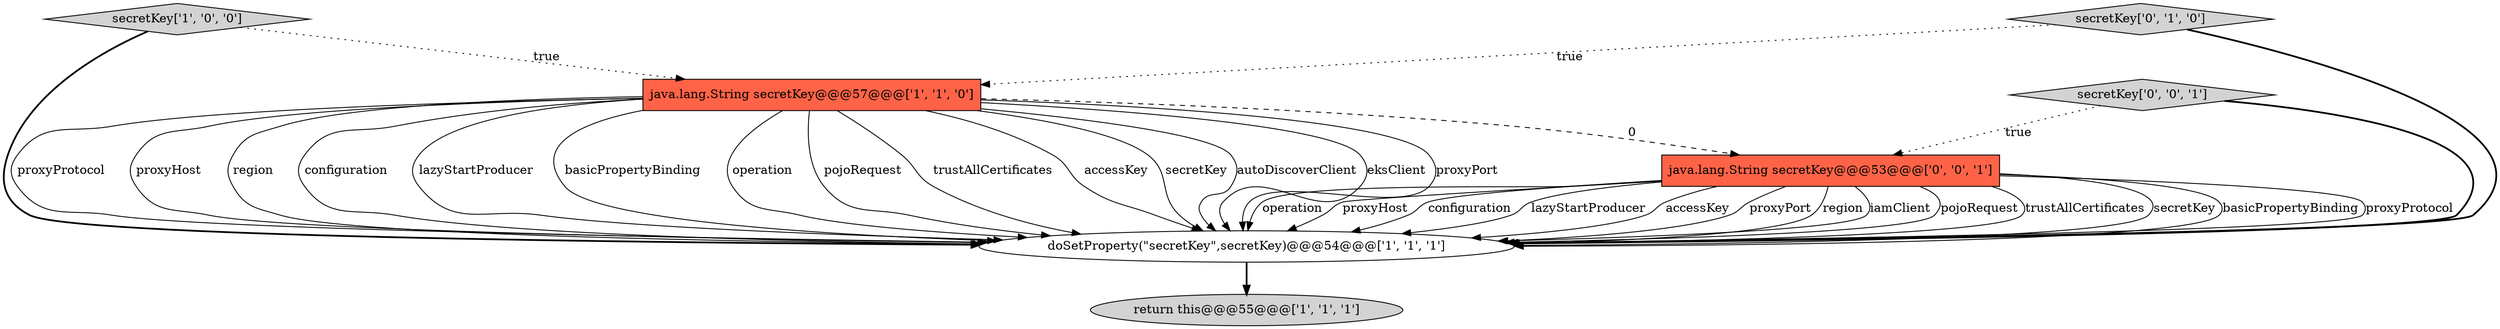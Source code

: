 digraph {
1 [style = filled, label = "doSetProperty(\"secretKey\",secretKey)@@@54@@@['1', '1', '1']", fillcolor = white, shape = ellipse image = "AAA0AAABBB1BBB"];
3 [style = filled, label = "secretKey['1', '0', '0']", fillcolor = lightgray, shape = diamond image = "AAA0AAABBB1BBB"];
0 [style = filled, label = "java.lang.String secretKey@@@57@@@['1', '1', '0']", fillcolor = tomato, shape = box image = "AAA0AAABBB1BBB"];
5 [style = filled, label = "java.lang.String secretKey@@@53@@@['0', '0', '1']", fillcolor = tomato, shape = box image = "AAA0AAABBB3BBB"];
6 [style = filled, label = "secretKey['0', '0', '1']", fillcolor = lightgray, shape = diamond image = "AAA0AAABBB3BBB"];
2 [style = filled, label = "return this@@@55@@@['1', '1', '1']", fillcolor = lightgray, shape = ellipse image = "AAA0AAABBB1BBB"];
4 [style = filled, label = "secretKey['0', '1', '0']", fillcolor = lightgray, shape = diamond image = "AAA0AAABBB2BBB"];
0->1 [style = solid, label="proxyProtocol"];
5->1 [style = solid, label="operation"];
5->1 [style = solid, label="proxyHost"];
3->1 [style = bold, label=""];
0->5 [style = dashed, label="0"];
0->1 [style = solid, label="proxyHost"];
5->1 [style = solid, label="configuration"];
5->1 [style = solid, label="lazyStartProducer"];
4->0 [style = dotted, label="true"];
0->1 [style = solid, label="region"];
0->1 [style = solid, label="configuration"];
5->1 [style = solid, label="accessKey"];
0->1 [style = solid, label="lazyStartProducer"];
5->1 [style = solid, label="proxyPort"];
0->1 [style = solid, label="basicPropertyBinding"];
5->1 [style = solid, label="region"];
5->1 [style = solid, label="iamClient"];
5->1 [style = solid, label="pojoRequest"];
0->1 [style = solid, label="operation"];
6->1 [style = bold, label=""];
0->1 [style = solid, label="pojoRequest"];
0->1 [style = solid, label="trustAllCertificates"];
0->1 [style = solid, label="accessKey"];
0->1 [style = solid, label="secretKey"];
5->1 [style = solid, label="trustAllCertificates"];
0->1 [style = solid, label="autoDiscoverClient"];
3->0 [style = dotted, label="true"];
5->1 [style = solid, label="secretKey"];
1->2 [style = bold, label=""];
4->1 [style = bold, label=""];
5->1 [style = solid, label="basicPropertyBinding"];
0->1 [style = solid, label="eksClient"];
5->1 [style = solid, label="proxyProtocol"];
6->5 [style = dotted, label="true"];
0->1 [style = solid, label="proxyPort"];
}
